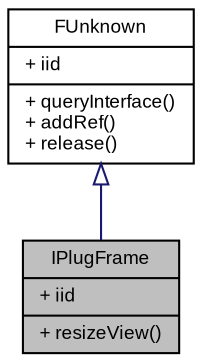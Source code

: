 digraph G
{
  bgcolor="transparent";
  edge [fontname="Arial",fontsize="9",labelfontname="Arial",labelfontsize="9"];
  node [fontname="Arial",fontsize="9",shape=record];
  Node1 [label="{IPlugFrame\n|+ iid\l|+ resizeView()\l}",height=0.2,width=0.4,color="black", fillcolor="grey75", style="filled" fontcolor="black"];
  Node2 -> Node1 [dir=back,color="midnightblue",fontsize="9",style="solid",arrowtail="empty",fontname="Arial"];
  Node2 [label="{FUnknown\n|+ iid\l|+ queryInterface()\l+ addRef()\l+ release()\l}",height=0.2,width=0.4,color="black",URL="$classSteinberg_1_1FUnknown.html",tooltip="The basic interface of all interfaces."];
}
